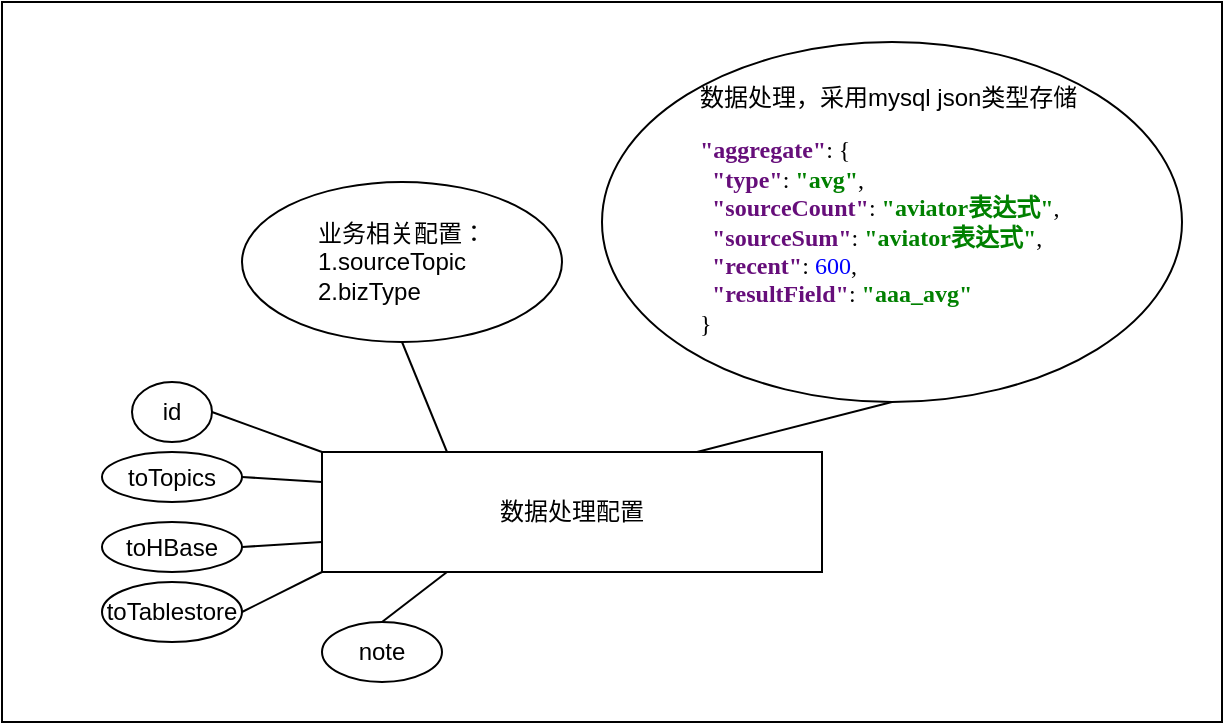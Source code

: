 <mxfile version="13.7.6" type="github">
  <diagram id="4e2ognGAOi7qSUrGixTA" name="Page-1">
    <mxGraphModel dx="983" dy="-600" grid="1" gridSize="10" guides="1" tooltips="1" connect="1" arrows="1" fold="1" page="1" pageScale="1" pageWidth="827" pageHeight="1169" math="0" shadow="0">
      <root>
        <mxCell id="0" />
        <mxCell id="1" parent="0" />
        <mxCell id="tH2ZVRP2gjokr88Ek9KW-1" value="" style="rounded=0;whiteSpace=wrap;html=1;align=left;" vertex="1" parent="1">
          <mxGeometry x="40" y="1490" width="610" height="360" as="geometry" />
        </mxCell>
        <mxCell id="tH2ZVRP2gjokr88Ek9KW-2" style="rounded=0;orthogonalLoop=1;jettySize=auto;html=1;exitX=0;exitY=0.25;exitDx=0;exitDy=0;entryX=1;entryY=0.5;entryDx=0;entryDy=0;endArrow=none;endFill=0;" edge="1" parent="1" source="tH2ZVRP2gjokr88Ek9KW-6" target="tH2ZVRP2gjokr88Ek9KW-8">
          <mxGeometry relative="1" as="geometry" />
        </mxCell>
        <mxCell id="tH2ZVRP2gjokr88Ek9KW-3" style="edgeStyle=none;rounded=0;orthogonalLoop=1;jettySize=auto;html=1;exitX=0.75;exitY=0;exitDx=0;exitDy=0;entryX=0.5;entryY=1;entryDx=0;entryDy=0;endArrow=none;endFill=0;" edge="1" parent="1" source="tH2ZVRP2gjokr88Ek9KW-6" target="tH2ZVRP2gjokr88Ek9KW-9">
          <mxGeometry relative="1" as="geometry" />
        </mxCell>
        <mxCell id="tH2ZVRP2gjokr88Ek9KW-4" style="edgeStyle=none;rounded=0;orthogonalLoop=1;jettySize=auto;html=1;exitX=0.25;exitY=1;exitDx=0;exitDy=0;entryX=0.5;entryY=0;entryDx=0;entryDy=0;endArrow=none;endFill=0;" edge="1" parent="1" source="tH2ZVRP2gjokr88Ek9KW-6" target="tH2ZVRP2gjokr88Ek9KW-11">
          <mxGeometry relative="1" as="geometry" />
        </mxCell>
        <mxCell id="tH2ZVRP2gjokr88Ek9KW-5" style="edgeStyle=none;rounded=0;orthogonalLoop=1;jettySize=auto;html=1;exitX=0.25;exitY=0;exitDx=0;exitDy=0;entryX=0.5;entryY=1;entryDx=0;entryDy=0;endArrow=none;endFill=0;" edge="1" parent="1" source="tH2ZVRP2gjokr88Ek9KW-6" target="tH2ZVRP2gjokr88Ek9KW-12">
          <mxGeometry relative="1" as="geometry" />
        </mxCell>
        <mxCell id="tH2ZVRP2gjokr88Ek9KW-6" value="数据处理配置" style="rounded=0;whiteSpace=wrap;html=1;" vertex="1" parent="1">
          <mxGeometry x="200" y="1715" width="250" height="60" as="geometry" />
        </mxCell>
        <mxCell id="tH2ZVRP2gjokr88Ek9KW-7" value="id" style="ellipse;whiteSpace=wrap;html=1;" vertex="1" parent="1">
          <mxGeometry x="105" y="1680" width="40" height="30" as="geometry" />
        </mxCell>
        <mxCell id="tH2ZVRP2gjokr88Ek9KW-8" value="toTopics" style="ellipse;whiteSpace=wrap;html=1;" vertex="1" parent="1">
          <mxGeometry x="90" y="1715" width="70" height="25" as="geometry" />
        </mxCell>
        <mxCell id="tH2ZVRP2gjokr88Ek9KW-9" value="数据处理，采用mysql json类型存储&lt;br&gt;&lt;pre style=&quot;background-color: rgb(255 , 255 , 255) ; font-family: &amp;#34;menlo&amp;#34; ; font-size: 9pt&quot;&gt;&lt;pre style=&quot;font-family: &amp;#34;menlo&amp;#34; ; font-size: 9pt&quot;&gt;&lt;span style=&quot;color: #660e7a ; font-weight: bold&quot;&gt;&quot;aggregate&quot;&lt;/span&gt;: {&lt;br&gt;  &lt;span style=&quot;color: #660e7a ; font-weight: bold&quot;&gt;&quot;type&quot;&lt;/span&gt;: &lt;span style=&quot;color: #008000 ; font-weight: bold&quot;&gt;&quot;avg&quot;&lt;/span&gt;,&lt;br&gt;  &lt;span style=&quot;color: #660e7a ; font-weight: bold&quot;&gt;&quot;sourceCount&quot;&lt;/span&gt;: &lt;span style=&quot;color: #008000 ; font-weight: bold&quot;&gt;&quot;aviator表达式&quot;&lt;/span&gt;,&lt;br&gt;  &lt;span style=&quot;color: #660e7a ; font-weight: bold&quot;&gt;&quot;sourceSum&quot;&lt;/span&gt;: &lt;span style=&quot;color: #008000 ; font-weight: bold&quot;&gt;&quot;aviator表达式&quot;&lt;/span&gt;,&lt;br&gt;  &lt;span style=&quot;color: #660e7a ; font-weight: bold&quot;&gt;&quot;recent&quot;&lt;/span&gt;: &lt;span style=&quot;color: #0000ff&quot;&gt;600&lt;/span&gt;,&lt;br&gt;  &lt;span style=&quot;color: #660e7a ; font-weight: bold&quot;&gt;&quot;resultField&quot;&lt;/span&gt;: &lt;span style=&quot;color: #008000 ; font-weight: bold&quot;&gt;&quot;aaa_avg&quot;&lt;br&gt;&lt;/span&gt;}&lt;/pre&gt;&lt;/pre&gt;" style="ellipse;whiteSpace=wrap;html=1;align=left;spacingTop=0;spacing=49;" vertex="1" parent="1">
          <mxGeometry x="340" y="1510" width="290" height="180" as="geometry" />
        </mxCell>
        <mxCell id="tH2ZVRP2gjokr88Ek9KW-10" value="" style="endArrow=none;html=1;entryX=1;entryY=0.5;entryDx=0;entryDy=0;exitX=0;exitY=0;exitDx=0;exitDy=0;" edge="1" parent="1" source="tH2ZVRP2gjokr88Ek9KW-6" target="tH2ZVRP2gjokr88Ek9KW-7">
          <mxGeometry width="50" height="50" relative="1" as="geometry">
            <mxPoint x="590" y="1840" as="sourcePoint" />
            <mxPoint x="640" y="1790" as="targetPoint" />
          </mxGeometry>
        </mxCell>
        <mxCell id="tH2ZVRP2gjokr88Ek9KW-11" value="note" style="ellipse;whiteSpace=wrap;html=1;" vertex="1" parent="1">
          <mxGeometry x="200" y="1800" width="60" height="30" as="geometry" />
        </mxCell>
        <mxCell id="tH2ZVRP2gjokr88Ek9KW-12" value="业务相关配置：&lt;br&gt;1.sourceTopic&lt;br&gt;2.bizType" style="ellipse;whiteSpace=wrap;html=1;align=left;spacingTop=0;spacing=38;" vertex="1" parent="1">
          <mxGeometry x="160" y="1580" width="160" height="80" as="geometry" />
        </mxCell>
        <mxCell id="tH2ZVRP2gjokr88Ek9KW-15" style="rounded=0;orthogonalLoop=1;jettySize=auto;html=1;exitX=1;exitY=0.5;exitDx=0;exitDy=0;entryX=0;entryY=0.75;entryDx=0;entryDy=0;endArrow=none;endFill=0;" edge="1" parent="1" source="tH2ZVRP2gjokr88Ek9KW-13" target="tH2ZVRP2gjokr88Ek9KW-6">
          <mxGeometry relative="1" as="geometry" />
        </mxCell>
        <mxCell id="tH2ZVRP2gjokr88Ek9KW-13" value="toHBase" style="ellipse;whiteSpace=wrap;html=1;" vertex="1" parent="1">
          <mxGeometry x="90" y="1750" width="70" height="25" as="geometry" />
        </mxCell>
        <mxCell id="tH2ZVRP2gjokr88Ek9KW-16" style="edgeStyle=none;rounded=0;orthogonalLoop=1;jettySize=auto;html=1;exitX=1;exitY=0.5;exitDx=0;exitDy=0;entryX=0;entryY=1;entryDx=0;entryDy=0;endArrow=none;endFill=0;" edge="1" parent="1" source="tH2ZVRP2gjokr88Ek9KW-14" target="tH2ZVRP2gjokr88Ek9KW-6">
          <mxGeometry relative="1" as="geometry" />
        </mxCell>
        <mxCell id="tH2ZVRP2gjokr88Ek9KW-14" value="toTablestore" style="ellipse;whiteSpace=wrap;html=1;" vertex="1" parent="1">
          <mxGeometry x="90" y="1780" width="70" height="30" as="geometry" />
        </mxCell>
      </root>
    </mxGraphModel>
  </diagram>
</mxfile>
